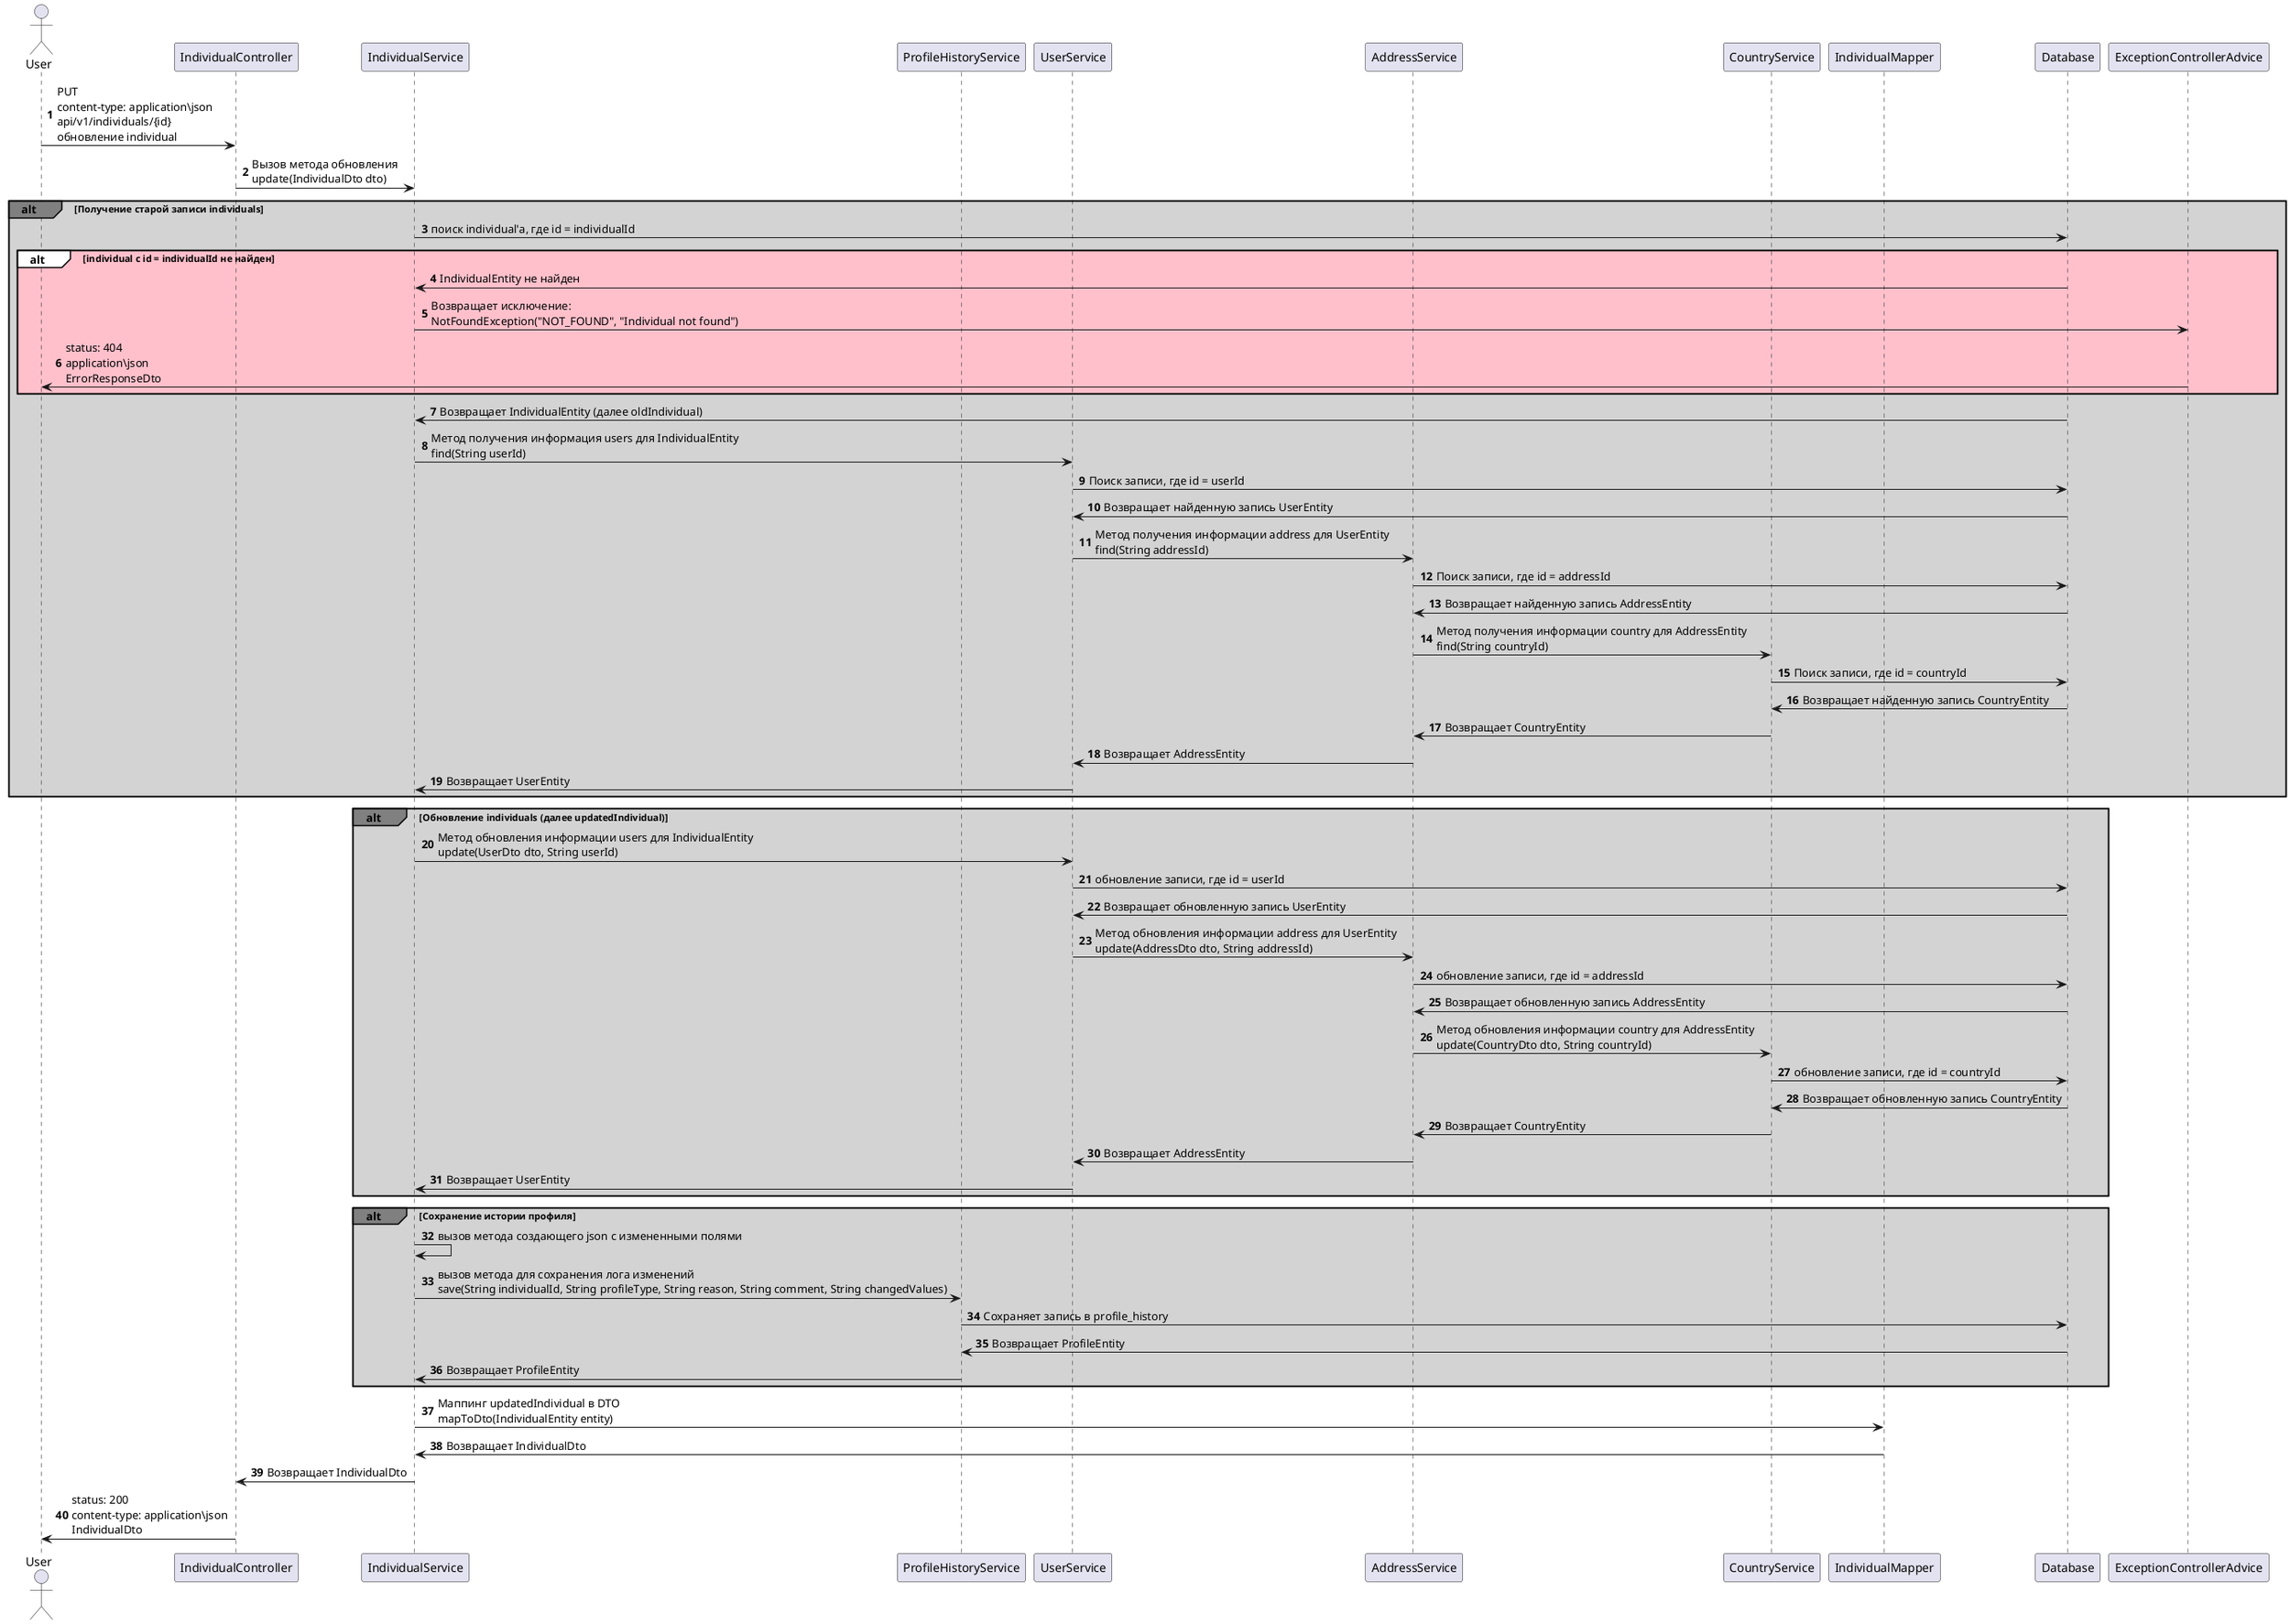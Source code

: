 @startuml
'https://plantuml.com/sequence-diagram

autonumber

actor "User"
participant "IndividualController"
participant "IndividualService"
participant "ProfileHistoryService"
participant "UserService"
participant "AddressService"
participant "CountryService"
participant "IndividualMapper"
participant "Database"

"User" -> "IndividualController": PUT \ncontent-type: application\json \napi/v1/individuals/{id} \nобновление individual
"IndividualController" -> "IndividualService": Вызов метода обновления \nupdate(IndividualDto dto)

alt#grey #lightgrey Получение старой записи individuals
"IndividualService" -> "Database": поиск individual'а, где id = individualId
alt#white #pink individual с id = individualId не найден
"Database" -> "IndividualService": IndividualEntity не найден
"IndividualService" -> "ExceptionControllerAdvice": Возвращает исключение: \nNotFoundException("NOT_FOUND", "Individual not found")
"ExceptionControllerAdvice" -> "User": status: 404 \napplication\json \nErrorResponseDto
end alt
"Database" -> "IndividualService": Возвращает IndividualEntity (далее oldIndividual)
"IndividualService" -> "UserService":Метод получения информация users для IndividualEntity \nfind(String userId)
"UserService" ->"Database": Поиск записи, где id = userId
"Database" -> "UserService": Возвращает найденную запись UserEntity
"UserService" -> "AddressService": Метод получения информации address для UserEntity \nfind(String addressId)
"AddressService" -> "Database": Поиск записи, где id = addressId
"Database" -> "AddressService": Возвращает найденную запись AddressEntity
"AddressService" -> "CountryService": Метод получения информации country для AddressEntity \nfind(String countryId)
"CountryService" -> "Database": Поиск записи, где id = countryId
"Database" -> "CountryService": Возвращает найденную запись CountryEntity
"CountryService" -> "AddressService": Возвращает CountryEntity
"AddressService" -> "UserService": Возвращает AddressEntity
"UserService" ->"IndividualService": Возвращает UserEntity
end alt
alt#grey #lightgrey Обновление individuals (далее updatedIndividual)
"IndividualService" -> "UserService": Метод обновления информации users для IndividualEntity \nupdate(UserDto dto, String userId)
"UserService" ->"Database": обновление записи, где id = userId
"Database" -> "UserService": Возвращает обновленную запись UserEntity
"UserService" -> "AddressService": Метод обновления информации address для UserEntity \nupdate(AddressDto dto, String addressId)
"AddressService" -> "Database": обновление записи, где id = addressId
"Database" -> "AddressService": Возвращает обновленную запись AddressEntity
"AddressService" -> "CountryService": Метод обновления информации country для AddressEntity \nupdate(CountryDto dto, String countryId)
"CountryService" -> "Database": обновление записи, где id = countryId
"Database" -> "CountryService": Возвращает обновленную запись CountryEntity
"CountryService" -> "AddressService": Возвращает CountryEntity
"AddressService" -> "UserService": Возвращает AddressEntity
"UserService" ->"IndividualService": Возвращает UserEntity
end alt
alt#grey #lightgrey Сохранение истории профиля
"IndividualService" -> "IndividualService": вызов метода создающего json с измененными полями
"IndividualService" -> "ProfileHistoryService": вызов метода для сохранения лога изменений \nsave(String individualId, String profileType, String reason, String comment, String changedValues)
"ProfileHistoryService" -> "Database": Сохраняет запись в profile_history
"Database" -> "ProfileHistoryService": Возвращает ProfileEntity
"ProfileHistoryService" -> "IndividualService": Возвращает ProfileEntity
end alt
"IndividualService" ->"IndividualMapper": Маппинг updatedIndividual в DTO \nmapToDto(IndividualEntity entity)
"IndividualMapper" -> "IndividualService": Возвращает IndividualDto
"IndividualService" -> "IndividualController": Возвращает IndividualDto
"IndividualController" -> "User": status: 200 \ncontent-type: application\json \nIndividualDto
@enduml